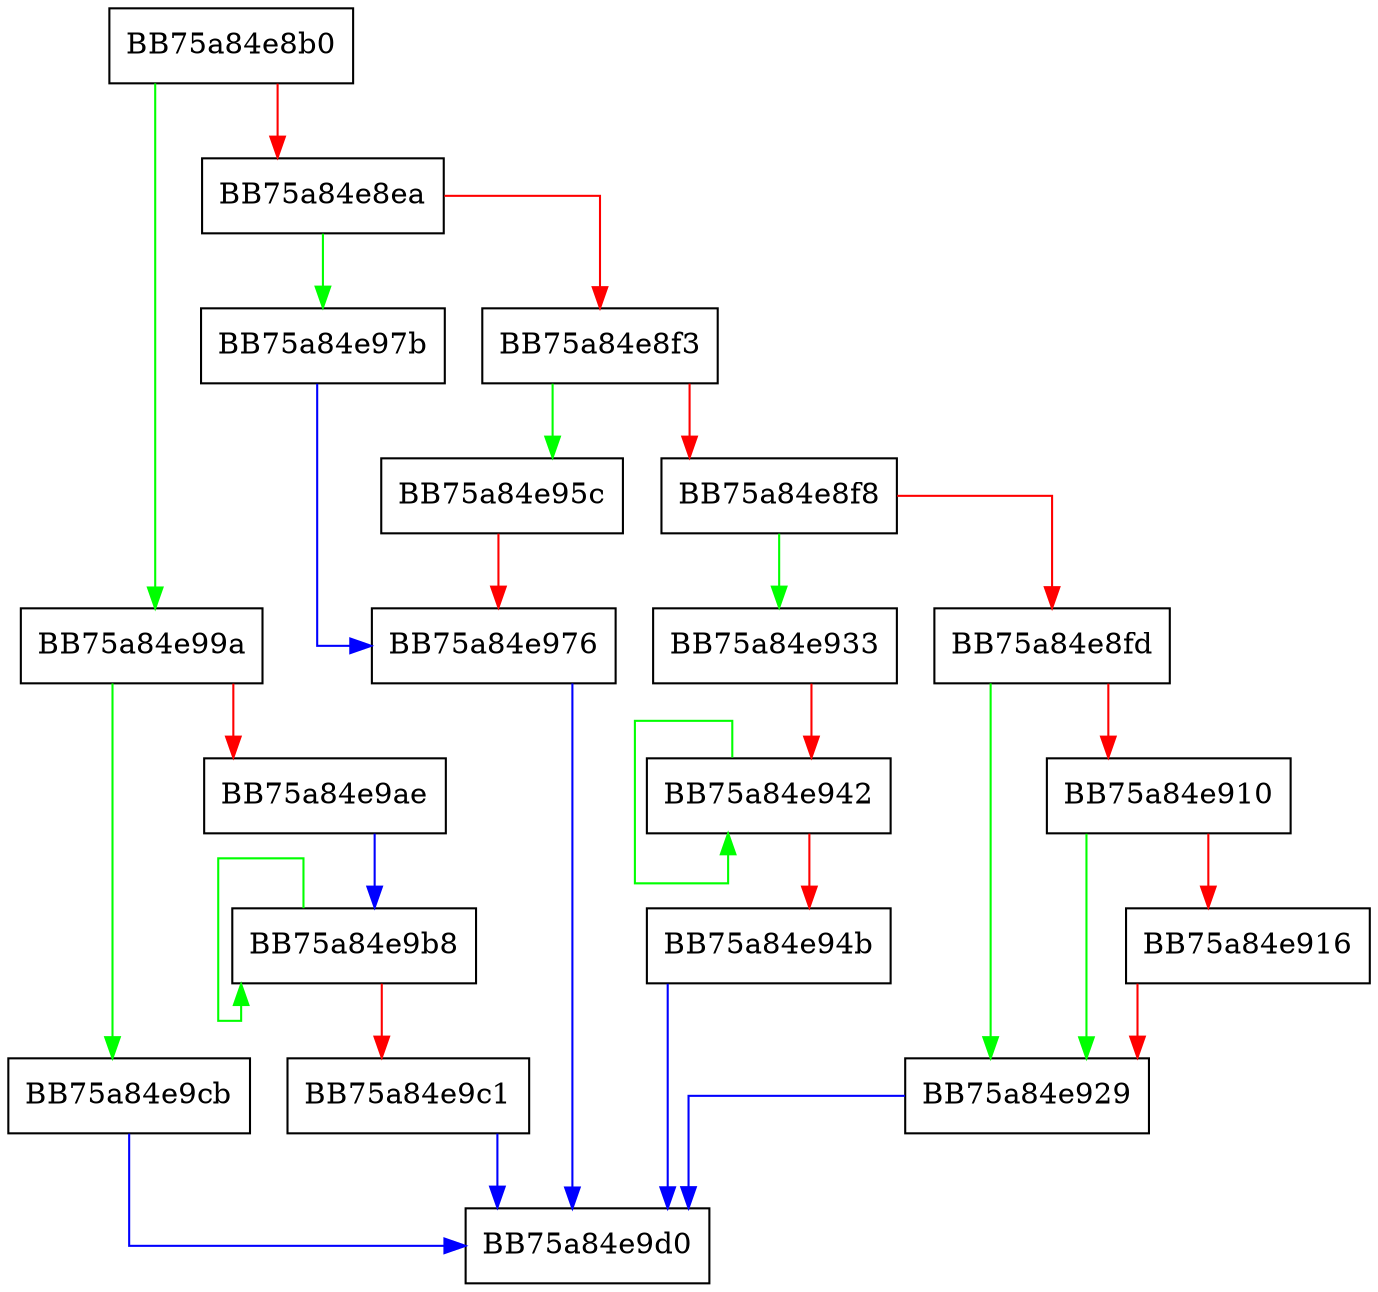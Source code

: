 digraph GetNotificationInfo {
  node [shape="box"];
  graph [splines=ortho];
  BB75a84e8b0 -> BB75a84e99a [color="green"];
  BB75a84e8b0 -> BB75a84e8ea [color="red"];
  BB75a84e8ea -> BB75a84e97b [color="green"];
  BB75a84e8ea -> BB75a84e8f3 [color="red"];
  BB75a84e8f3 -> BB75a84e95c [color="green"];
  BB75a84e8f3 -> BB75a84e8f8 [color="red"];
  BB75a84e8f8 -> BB75a84e933 [color="green"];
  BB75a84e8f8 -> BB75a84e8fd [color="red"];
  BB75a84e8fd -> BB75a84e929 [color="green"];
  BB75a84e8fd -> BB75a84e910 [color="red"];
  BB75a84e910 -> BB75a84e929 [color="green"];
  BB75a84e910 -> BB75a84e916 [color="red"];
  BB75a84e916 -> BB75a84e929 [color="red"];
  BB75a84e929 -> BB75a84e9d0 [color="blue"];
  BB75a84e933 -> BB75a84e942 [color="red"];
  BB75a84e942 -> BB75a84e942 [color="green"];
  BB75a84e942 -> BB75a84e94b [color="red"];
  BB75a84e94b -> BB75a84e9d0 [color="blue"];
  BB75a84e95c -> BB75a84e976 [color="red"];
  BB75a84e976 -> BB75a84e9d0 [color="blue"];
  BB75a84e97b -> BB75a84e976 [color="blue"];
  BB75a84e99a -> BB75a84e9cb [color="green"];
  BB75a84e99a -> BB75a84e9ae [color="red"];
  BB75a84e9ae -> BB75a84e9b8 [color="blue"];
  BB75a84e9b8 -> BB75a84e9b8 [color="green"];
  BB75a84e9b8 -> BB75a84e9c1 [color="red"];
  BB75a84e9c1 -> BB75a84e9d0 [color="blue"];
  BB75a84e9cb -> BB75a84e9d0 [color="blue"];
}